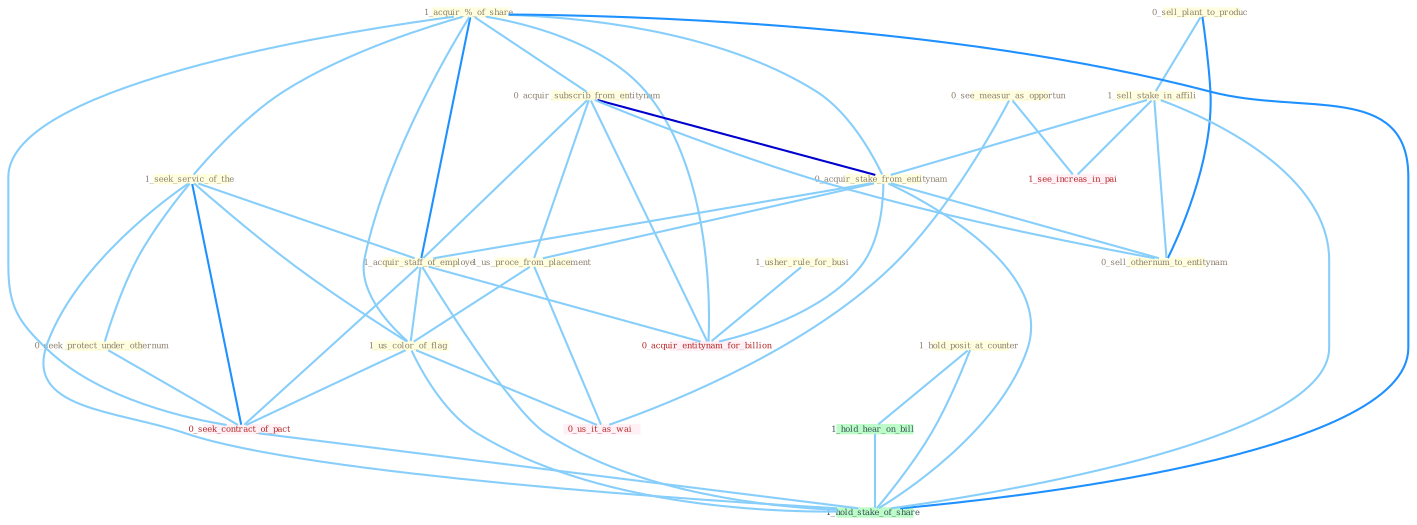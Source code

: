 Graph G{ 
    node
    [shape=polygon,style=filled,width=.5,height=.06,color="#BDFCC9",fixedsize=true,fontsize=4,
    fontcolor="#2f4f4f"];
    {node
    [color="#ffffe0", fontcolor="#8b7d6b"] "1_usher_rule_for_busi " "0_sell_plant_to_produc " "1_acquir_%_of_share " "1_seek_servic_of_the " "0_seek_protect_under_othernum " "1_sell_stake_in_affili " "0_acquir_subscrib_from_entitynam " "0_acquir_stake_from_entitynam " "1_us_proce_from_placement " "1_acquir_staff_of_employe " "1_hold_posit_at_counter " "0_see_measur_as_opportun " "1_us_color_of_flag " "0_sell_othernum_to_entitynam "}
{node [color="#fff0f5", fontcolor="#b22222"] "0_seek_contract_of_pact " "0_us_it_as_wai " "0_acquir_entitynam_for_billion " "1_see_increas_in_pai "}
edge [color="#B0E2FF"];

	"1_usher_rule_for_busi " -- "0_acquir_entitynam_for_billion " [w="1", color="#87cefa" ];
	"0_sell_plant_to_produc " -- "1_sell_stake_in_affili " [w="1", color="#87cefa" ];
	"0_sell_plant_to_produc " -- "0_sell_othernum_to_entitynam " [w="2", color="#1e90ff" , len=0.8];
	"1_acquir_%_of_share " -- "1_seek_servic_of_the " [w="1", color="#87cefa" ];
	"1_acquir_%_of_share " -- "0_acquir_subscrib_from_entitynam " [w="1", color="#87cefa" ];
	"1_acquir_%_of_share " -- "0_acquir_stake_from_entitynam " [w="1", color="#87cefa" ];
	"1_acquir_%_of_share " -- "1_acquir_staff_of_employe " [w="2", color="#1e90ff" , len=0.8];
	"1_acquir_%_of_share " -- "1_us_color_of_flag " [w="1", color="#87cefa" ];
	"1_acquir_%_of_share " -- "0_seek_contract_of_pact " [w="1", color="#87cefa" ];
	"1_acquir_%_of_share " -- "0_acquir_entitynam_for_billion " [w="1", color="#87cefa" ];
	"1_acquir_%_of_share " -- "1_hold_stake_of_share " [w="2", color="#1e90ff" , len=0.8];
	"1_seek_servic_of_the " -- "0_seek_protect_under_othernum " [w="1", color="#87cefa" ];
	"1_seek_servic_of_the " -- "1_acquir_staff_of_employe " [w="1", color="#87cefa" ];
	"1_seek_servic_of_the " -- "1_us_color_of_flag " [w="1", color="#87cefa" ];
	"1_seek_servic_of_the " -- "0_seek_contract_of_pact " [w="2", color="#1e90ff" , len=0.8];
	"1_seek_servic_of_the " -- "1_hold_stake_of_share " [w="1", color="#87cefa" ];
	"0_seek_protect_under_othernum " -- "0_seek_contract_of_pact " [w="1", color="#87cefa" ];
	"1_sell_stake_in_affili " -- "0_acquir_stake_from_entitynam " [w="1", color="#87cefa" ];
	"1_sell_stake_in_affili " -- "0_sell_othernum_to_entitynam " [w="1", color="#87cefa" ];
	"1_sell_stake_in_affili " -- "1_see_increas_in_pai " [w="1", color="#87cefa" ];
	"1_sell_stake_in_affili " -- "1_hold_stake_of_share " [w="1", color="#87cefa" ];
	"0_acquir_subscrib_from_entitynam " -- "0_acquir_stake_from_entitynam " [w="3", color="#0000cd" , len=0.6];
	"0_acquir_subscrib_from_entitynam " -- "1_us_proce_from_placement " [w="1", color="#87cefa" ];
	"0_acquir_subscrib_from_entitynam " -- "1_acquir_staff_of_employe " [w="1", color="#87cefa" ];
	"0_acquir_subscrib_from_entitynam " -- "0_sell_othernum_to_entitynam " [w="1", color="#87cefa" ];
	"0_acquir_subscrib_from_entitynam " -- "0_acquir_entitynam_for_billion " [w="1", color="#87cefa" ];
	"0_acquir_stake_from_entitynam " -- "1_us_proce_from_placement " [w="1", color="#87cefa" ];
	"0_acquir_stake_from_entitynam " -- "1_acquir_staff_of_employe " [w="1", color="#87cefa" ];
	"0_acquir_stake_from_entitynam " -- "0_sell_othernum_to_entitynam " [w="1", color="#87cefa" ];
	"0_acquir_stake_from_entitynam " -- "0_acquir_entitynam_for_billion " [w="1", color="#87cefa" ];
	"0_acquir_stake_from_entitynam " -- "1_hold_stake_of_share " [w="1", color="#87cefa" ];
	"1_us_proce_from_placement " -- "1_us_color_of_flag " [w="1", color="#87cefa" ];
	"1_us_proce_from_placement " -- "0_us_it_as_wai " [w="1", color="#87cefa" ];
	"1_acquir_staff_of_employe " -- "1_us_color_of_flag " [w="1", color="#87cefa" ];
	"1_acquir_staff_of_employe " -- "0_seek_contract_of_pact " [w="1", color="#87cefa" ];
	"1_acquir_staff_of_employe " -- "0_acquir_entitynam_for_billion " [w="1", color="#87cefa" ];
	"1_acquir_staff_of_employe " -- "1_hold_stake_of_share " [w="1", color="#87cefa" ];
	"1_hold_posit_at_counter " -- "1_hold_hear_on_bill " [w="1", color="#87cefa" ];
	"1_hold_posit_at_counter " -- "1_hold_stake_of_share " [w="1", color="#87cefa" ];
	"0_see_measur_as_opportun " -- "0_us_it_as_wai " [w="1", color="#87cefa" ];
	"0_see_measur_as_opportun " -- "1_see_increas_in_pai " [w="1", color="#87cefa" ];
	"1_us_color_of_flag " -- "0_seek_contract_of_pact " [w="1", color="#87cefa" ];
	"1_us_color_of_flag " -- "0_us_it_as_wai " [w="1", color="#87cefa" ];
	"1_us_color_of_flag " -- "1_hold_stake_of_share " [w="1", color="#87cefa" ];
	"0_seek_contract_of_pact " -- "1_hold_stake_of_share " [w="1", color="#87cefa" ];
	"1_hold_hear_on_bill " -- "1_hold_stake_of_share " [w="1", color="#87cefa" ];
}